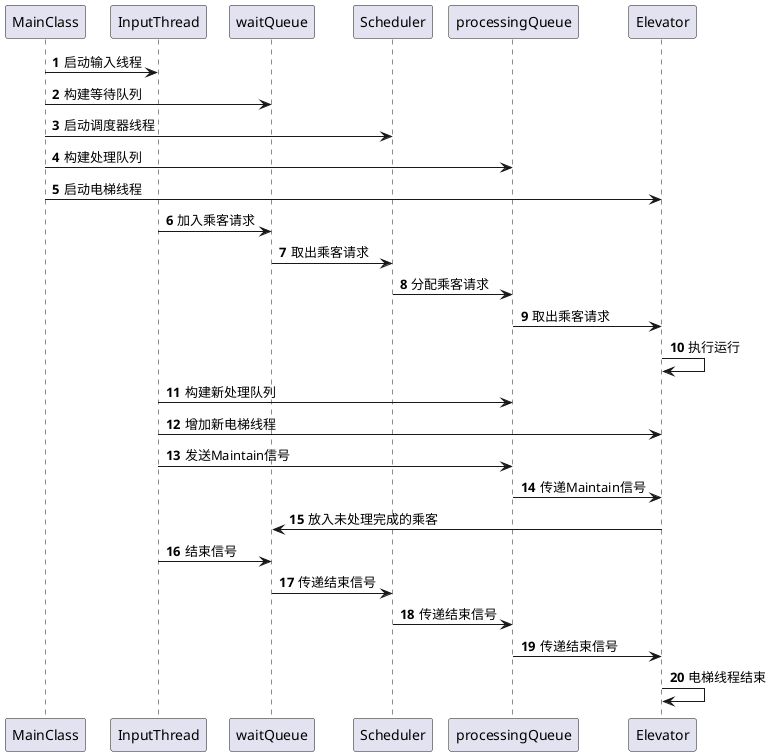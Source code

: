 @startuml
'https://plantuml.com/sequence-diagram

autonumber

MainClass -> InputThread: 启动输入线程
MainClass -> waitQueue: 构建等待队列
MainClass -> Scheduler: 启动调度器线程
MainClass -> processingQueue:构建处理队列
MainClass -> Elevator: 启动电梯线程
InputThread -> waitQueue: 加入乘客请求
waitQueue -> Scheduler:取出乘客请求
Scheduler -> processingQueue: 分配乘客请求
processingQueue -> Elevator: 取出乘客请求
Elevator -> Elevator: 执行运行
InputThread -> processingQueue: 构建新处理队列
InputThread -> Elevator: 增加新电梯线程
InputThread -> processingQueue:发送Maintain信号
processingQueue -> Elevator: 传递Maintain信号
Elevator -> waitQueue: 放入未处理完成的乘客
InputThread -> waitQueue: 结束信号
waitQueue -> Scheduler: 传递结束信号
Scheduler -> processingQueue: 传递结束信号
processingQueue -> Elevator: 传递结束信号
Elevator -> Elevator: 电梯线程结束

@enduml